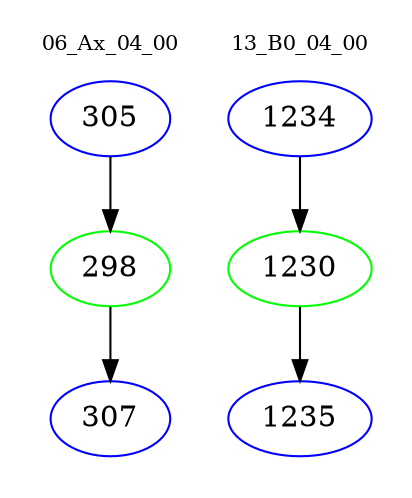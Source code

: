 digraph{
subgraph cluster_0 {
color = white
label = "06_Ax_04_00";
fontsize=10;
T0_305 [label="305", color="blue"]
T0_305 -> T0_298 [color="black"]
T0_298 [label="298", color="green"]
T0_298 -> T0_307 [color="black"]
T0_307 [label="307", color="blue"]
}
subgraph cluster_1 {
color = white
label = "13_B0_04_00";
fontsize=10;
T1_1234 [label="1234", color="blue"]
T1_1234 -> T1_1230 [color="black"]
T1_1230 [label="1230", color="green"]
T1_1230 -> T1_1235 [color="black"]
T1_1235 [label="1235", color="blue"]
}
}
